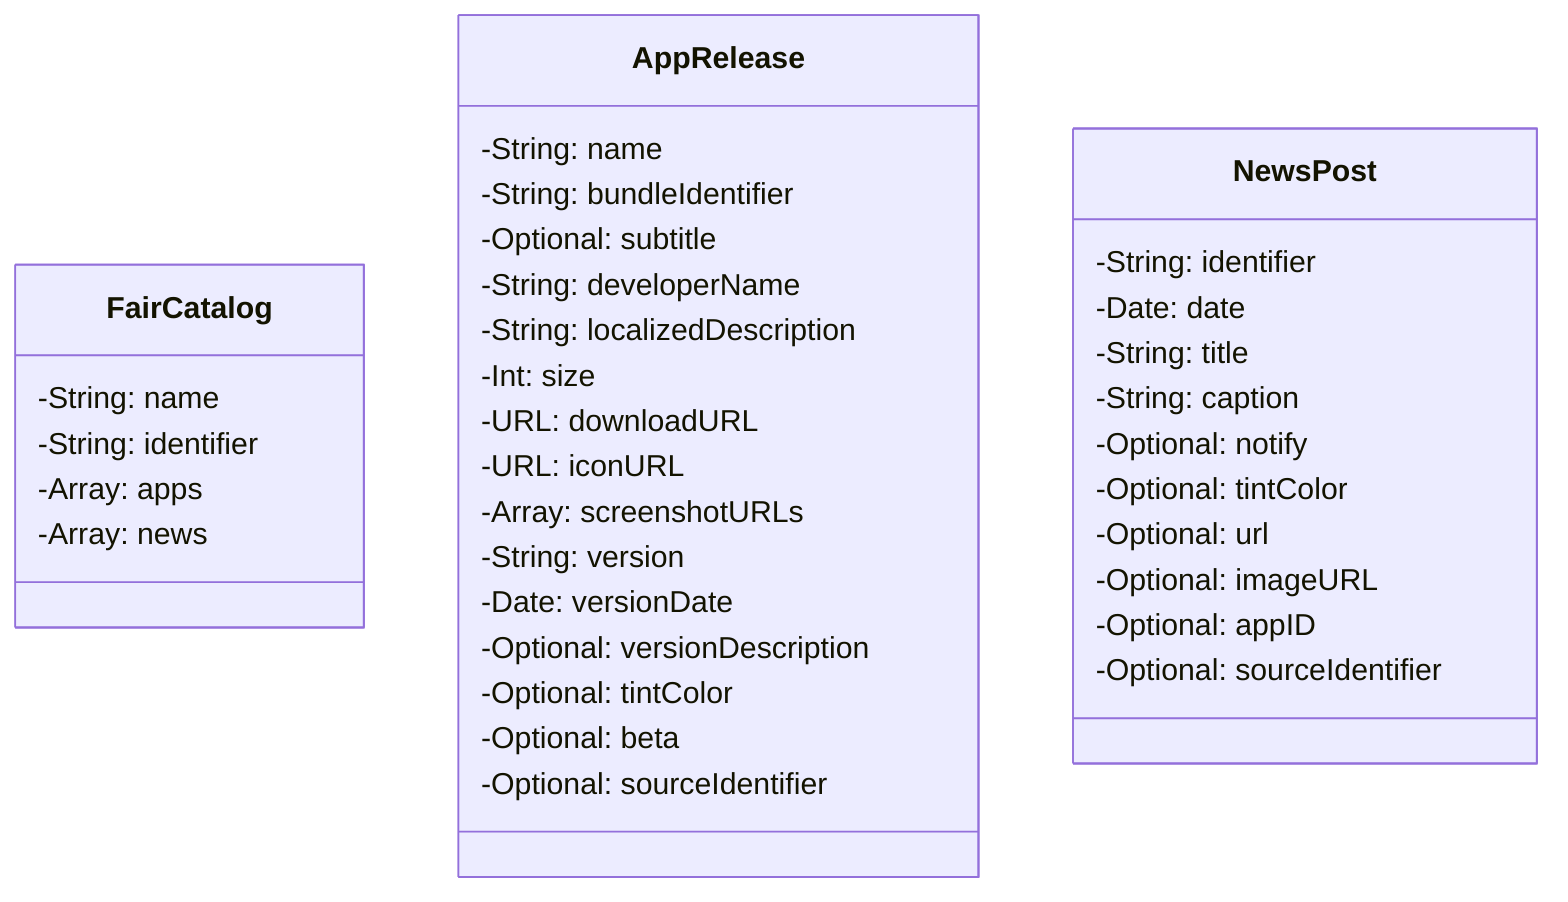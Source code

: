 classDiagram
    class FairCatalog {
        -String: name
        -String: identifier
        -Array<AppRelease>: apps
        -Array<NewsPost>: news
    }

    class AppRelease {
        -String: name
        -String: bundleIdentifier
        -Optional<String>: subtitle
        -String: developerName
        -String: localizedDescription
        -Int: size
        -URL: downloadURL
        -URL: iconURL
        -Array<URL>: screenshotURLs
        -String: version
        -Date: versionDate
        -Optional<String>: versionDescription
        -Optional<String>: tintColor
        -Optional<Bool>: beta
        -Optional<String>: sourceIdentifier
    }

    class NewsPost {
        -String: identifier
        -Date: date
        -String: title
        -String: caption
        -Optional<Bool>: notify
        -Optional<String>: tintColor
        -Optional<URL>: url
        -Optional<URL>: imageURL
        -Optional<String>: appID
        -Optional<String>: sourceIdentifier
    }